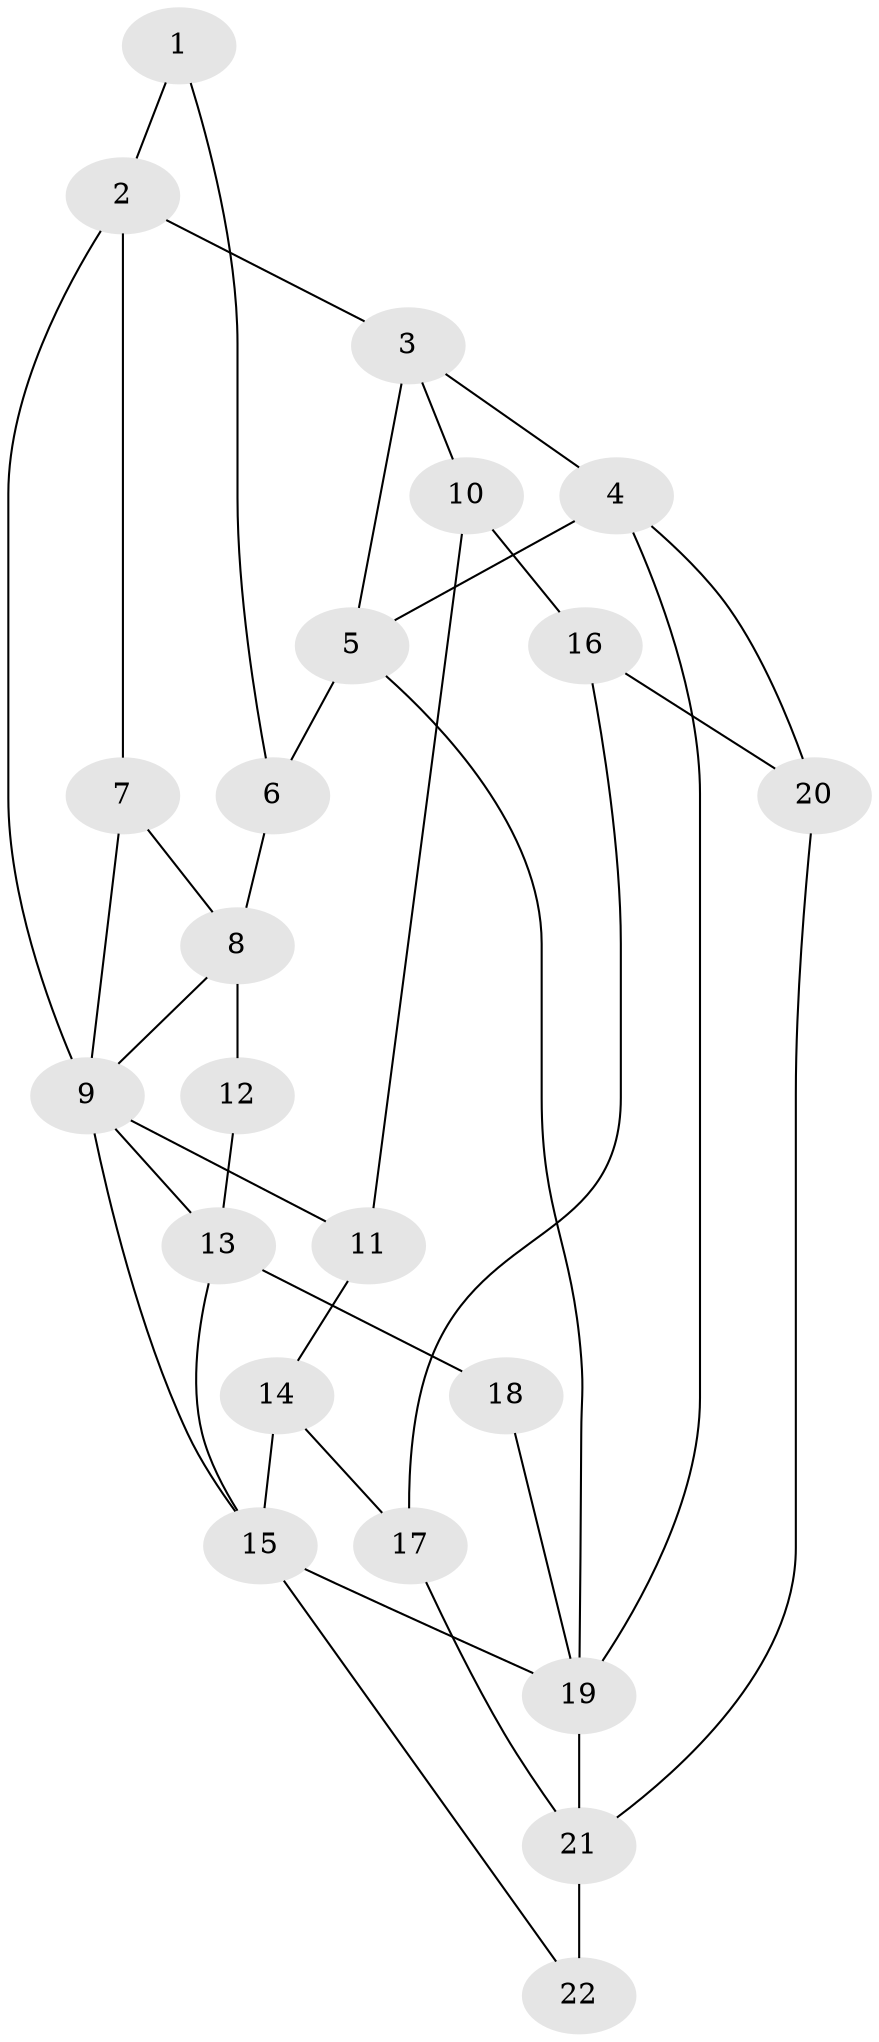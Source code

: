 // original degree distribution, {3: 0.027777777777777776, 4: 0.2777777777777778, 5: 0.4444444444444444, 6: 0.25}
// Generated by graph-tools (version 1.1) at 2025/54/03/04/25 22:54:41]
// undirected, 22 vertices, 38 edges
graph export_dot {
  node [color=gray90,style=filled];
  1;
  2;
  3;
  4;
  5;
  6;
  7;
  8;
  9;
  10;
  11;
  12;
  13;
  14;
  15;
  16;
  17;
  18;
  19;
  20;
  21;
  22;
  1 -- 2 [weight=2.0];
  1 -- 6 [weight=2.0];
  2 -- 3 [weight=2.0];
  2 -- 7 [weight=1.0];
  2 -- 9 [weight=1.0];
  3 -- 4 [weight=1.0];
  3 -- 5 [weight=1.0];
  3 -- 10 [weight=2.0];
  4 -- 5 [weight=3.0];
  4 -- 19 [weight=2.0];
  4 -- 20 [weight=1.0];
  5 -- 6 [weight=2.0];
  5 -- 19 [weight=1.0];
  6 -- 8 [weight=2.0];
  7 -- 8 [weight=1.0];
  7 -- 9 [weight=1.0];
  8 -- 9 [weight=1.0];
  8 -- 12 [weight=2.0];
  9 -- 11 [weight=1.0];
  9 -- 13 [weight=1.0];
  9 -- 15 [weight=1.0];
  10 -- 11 [weight=1.0];
  10 -- 16 [weight=1.0];
  11 -- 14 [weight=2.0];
  12 -- 13 [weight=2.0];
  13 -- 15 [weight=1.0];
  13 -- 18 [weight=2.0];
  14 -- 15 [weight=2.0];
  14 -- 17 [weight=2.0];
  15 -- 19 [weight=1.0];
  15 -- 22 [weight=1.0];
  16 -- 17 [weight=1.0];
  16 -- 20 [weight=2.0];
  17 -- 21 [weight=1.0];
  18 -- 19 [weight=1.0];
  19 -- 21 [weight=2.0];
  20 -- 21 [weight=1.0];
  21 -- 22 [weight=2.0];
}

